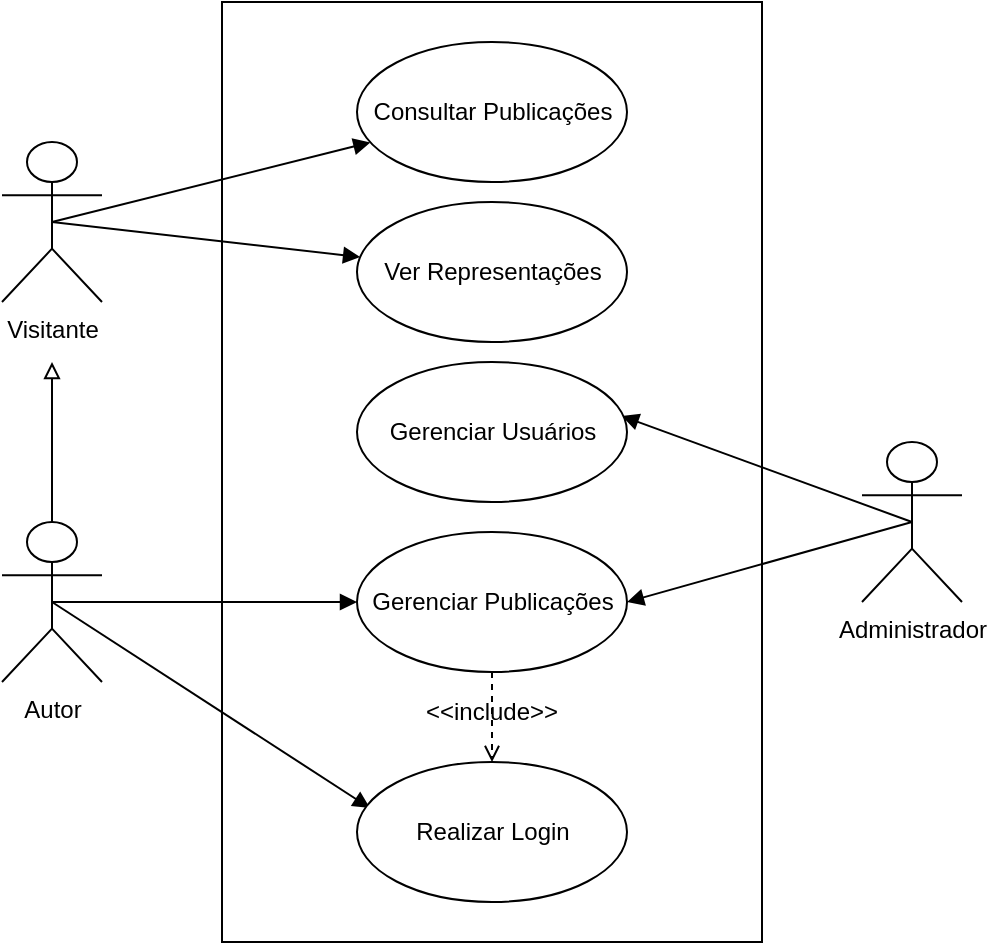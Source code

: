 <mxfile version="18.0.2" type="github">
  <diagram id="ct0ZKl5jLhKEhMNOFdHM" name="Page-1">
    <mxGraphModel dx="1422" dy="731" grid="1" gridSize="10" guides="1" tooltips="1" connect="1" arrows="1" fold="1" page="1" pageScale="1" pageWidth="850" pageHeight="1100" math="0" shadow="0">
      <root>
        <mxCell id="0" />
        <mxCell id="1" parent="0" />
        <mxCell id="zd_a0P6anE90CjWNrd7L-2" value="" style="rounded=0;whiteSpace=wrap;html=1;" vertex="1" parent="1">
          <mxGeometry x="270" y="70" width="270" height="470" as="geometry" />
        </mxCell>
        <mxCell id="zd_a0P6anE90CjWNrd7L-3" value="Consultar Publicações" style="ellipse;whiteSpace=wrap;html=1;" vertex="1" parent="1">
          <mxGeometry x="337.5" y="90" width="135" height="70" as="geometry" />
        </mxCell>
        <mxCell id="zd_a0P6anE90CjWNrd7L-8" style="rounded=0;orthogonalLoop=1;jettySize=auto;html=1;exitX=0.5;exitY=0.5;exitDx=0;exitDy=0;exitPerimeter=0;endArrow=block;endFill=1;" edge="1" parent="1" source="zd_a0P6anE90CjWNrd7L-4" target="zd_a0P6anE90CjWNrd7L-3">
          <mxGeometry relative="1" as="geometry" />
        </mxCell>
        <mxCell id="zd_a0P6anE90CjWNrd7L-9" style="edgeStyle=none;rounded=0;orthogonalLoop=1;jettySize=auto;html=1;exitX=0.5;exitY=0.5;exitDx=0;exitDy=0;exitPerimeter=0;endArrow=block;endFill=1;" edge="1" parent="1" source="zd_a0P6anE90CjWNrd7L-4" target="zd_a0P6anE90CjWNrd7L-6">
          <mxGeometry relative="1" as="geometry" />
        </mxCell>
        <mxCell id="zd_a0P6anE90CjWNrd7L-4" value="Visitante" style="shape=umlActor;verticalLabelPosition=bottom;verticalAlign=top;html=1;outlineConnect=0;" vertex="1" parent="1">
          <mxGeometry x="160" y="140" width="50" height="80" as="geometry" />
        </mxCell>
        <mxCell id="zd_a0P6anE90CjWNrd7L-6" value="Ver Representações" style="ellipse;whiteSpace=wrap;html=1;" vertex="1" parent="1">
          <mxGeometry x="337.5" y="170" width="135" height="70" as="geometry" />
        </mxCell>
        <mxCell id="zd_a0P6anE90CjWNrd7L-11" style="edgeStyle=none;rounded=0;orthogonalLoop=1;jettySize=auto;html=1;endArrow=block;endFill=0;exitX=0.5;exitY=0;exitDx=0;exitDy=0;exitPerimeter=0;" edge="1" parent="1" source="zd_a0P6anE90CjWNrd7L-10">
          <mxGeometry relative="1" as="geometry">
            <mxPoint x="180" y="350" as="sourcePoint" />
            <mxPoint x="185" y="250" as="targetPoint" />
          </mxGeometry>
        </mxCell>
        <mxCell id="zd_a0P6anE90CjWNrd7L-13" style="edgeStyle=none;rounded=0;orthogonalLoop=1;jettySize=auto;html=1;exitX=0.5;exitY=0.5;exitDx=0;exitDy=0;exitPerimeter=0;endArrow=block;endFill=1;" edge="1" parent="1" source="zd_a0P6anE90CjWNrd7L-10" target="zd_a0P6anE90CjWNrd7L-12">
          <mxGeometry relative="1" as="geometry" />
        </mxCell>
        <mxCell id="zd_a0P6anE90CjWNrd7L-20" style="edgeStyle=none;rounded=0;orthogonalLoop=1;jettySize=auto;html=1;exitX=0.5;exitY=0.5;exitDx=0;exitDy=0;exitPerimeter=0;entryX=0.048;entryY=0.329;entryDx=0;entryDy=0;entryPerimeter=0;endArrow=block;endFill=1;" edge="1" parent="1" source="zd_a0P6anE90CjWNrd7L-10" target="zd_a0P6anE90CjWNrd7L-19">
          <mxGeometry relative="1" as="geometry" />
        </mxCell>
        <mxCell id="zd_a0P6anE90CjWNrd7L-10" value="Autor" style="shape=umlActor;verticalLabelPosition=bottom;verticalAlign=top;html=1;outlineConnect=0;" vertex="1" parent="1">
          <mxGeometry x="160" y="330" width="50" height="80" as="geometry" />
        </mxCell>
        <mxCell id="zd_a0P6anE90CjWNrd7L-21" value="" style="edgeStyle=none;rounded=0;orthogonalLoop=1;jettySize=auto;html=1;endArrow=open;endFill=0;dashed=1;" edge="1" parent="1" source="zd_a0P6anE90CjWNrd7L-12" target="zd_a0P6anE90CjWNrd7L-19">
          <mxGeometry relative="1" as="geometry">
            <Array as="points">
              <mxPoint x="405" y="420" />
            </Array>
          </mxGeometry>
        </mxCell>
        <mxCell id="zd_a0P6anE90CjWNrd7L-12" value="Gerenciar Publicações" style="ellipse;whiteSpace=wrap;html=1;" vertex="1" parent="1">
          <mxGeometry x="337.5" y="335" width="135" height="70" as="geometry" />
        </mxCell>
        <mxCell id="zd_a0P6anE90CjWNrd7L-15" style="edgeStyle=none;rounded=0;orthogonalLoop=1;jettySize=auto;html=1;exitX=0.5;exitY=0.5;exitDx=0;exitDy=0;exitPerimeter=0;entryX=1;entryY=0.5;entryDx=0;entryDy=0;endArrow=block;endFill=1;" edge="1" parent="1" source="zd_a0P6anE90CjWNrd7L-14" target="zd_a0P6anE90CjWNrd7L-12">
          <mxGeometry relative="1" as="geometry" />
        </mxCell>
        <mxCell id="zd_a0P6anE90CjWNrd7L-18" style="edgeStyle=none;rounded=0;orthogonalLoop=1;jettySize=auto;html=1;exitX=0.5;exitY=0.5;exitDx=0;exitDy=0;exitPerimeter=0;endArrow=block;endFill=1;entryX=0.981;entryY=0.386;entryDx=0;entryDy=0;entryPerimeter=0;" edge="1" parent="1" source="zd_a0P6anE90CjWNrd7L-14" target="zd_a0P6anE90CjWNrd7L-17">
          <mxGeometry relative="1" as="geometry" />
        </mxCell>
        <mxCell id="zd_a0P6anE90CjWNrd7L-14" value="Administrador" style="shape=umlActor;verticalLabelPosition=bottom;verticalAlign=top;html=1;outlineConnect=0;" vertex="1" parent="1">
          <mxGeometry x="590" y="290" width="50" height="80" as="geometry" />
        </mxCell>
        <mxCell id="zd_a0P6anE90CjWNrd7L-17" value="Gerenciar Usuários" style="ellipse;whiteSpace=wrap;html=1;" vertex="1" parent="1">
          <mxGeometry x="337.5" y="250" width="135" height="70" as="geometry" />
        </mxCell>
        <mxCell id="zd_a0P6anE90CjWNrd7L-19" value="Realizar Login" style="ellipse;whiteSpace=wrap;html=1;" vertex="1" parent="1">
          <mxGeometry x="337.5" y="450" width="135" height="70" as="geometry" />
        </mxCell>
        <mxCell id="zd_a0P6anE90CjWNrd7L-22" value="&amp;lt;&amp;lt;include&amp;gt;&amp;gt;" style="text;html=1;strokeColor=none;fillColor=none;align=center;verticalAlign=middle;whiteSpace=wrap;rounded=0;" vertex="1" parent="1">
          <mxGeometry x="375" y="410" width="60" height="30" as="geometry" />
        </mxCell>
      </root>
    </mxGraphModel>
  </diagram>
</mxfile>
